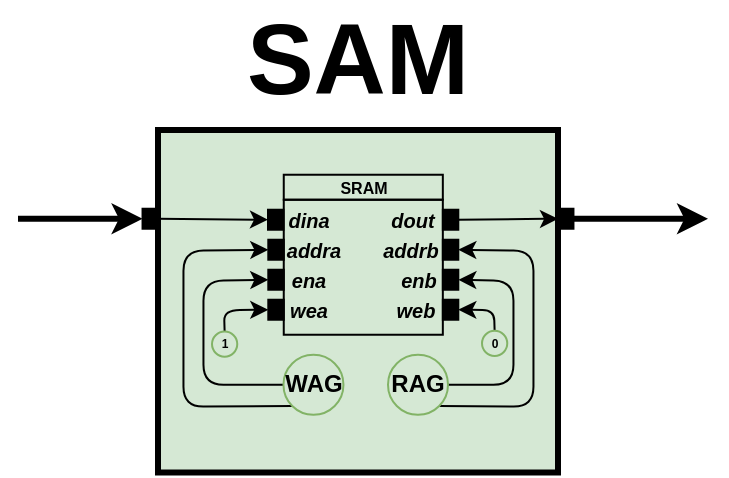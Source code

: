 <mxfile>
    <diagram id="NdqDskgi8mpouaxwsnLu" name="Page-1">
        <mxGraphModel dx="-2947" dy="1473" grid="1" gridSize="5" guides="1" tooltips="1" connect="1" arrows="1" fold="1" page="1" pageScale="1" pageWidth="850" pageHeight="1100" math="0" shadow="0">
            <root>
                <mxCell id="0"/>
                <mxCell id="1" parent="0"/>
                <mxCell id="2" value="SAM" style="whiteSpace=wrap;html=1;fillColor=#d5e8d4;strokeColor=#000000;strokeWidth=3;fontSize=50;fontStyle=1;verticalAlign=top;spacing=-70;" parent="1" vertex="1">
                    <mxGeometry x="3725" y="-695" width="200" height="171.25" as="geometry"/>
                </mxCell>
                <mxCell id="63" style="edgeStyle=none;html=1;exitX=1;exitY=1;exitDx=0;exitDy=0;entryX=1;entryY=0.5;entryDx=0;entryDy=0;fontSize=5;" parent="1" source="4" target="12" edge="1">
                    <mxGeometry relative="1" as="geometry">
                        <Array as="points">
                            <mxPoint x="3912.73" y="-556.63"/>
                            <mxPoint x="3912.73" y="-634.63"/>
                        </Array>
                    </mxGeometry>
                </mxCell>
                <mxCell id="64" style="edgeStyle=none;html=1;entryX=1;entryY=0.5;entryDx=0;entryDy=0;fontSize=5;" parent="1" source="4" target="13" edge="1">
                    <mxGeometry relative="1" as="geometry">
                        <Array as="points">
                            <mxPoint x="3902.73" y="-567.63"/>
                            <mxPoint x="3902.73" y="-619.63"/>
                        </Array>
                    </mxGeometry>
                </mxCell>
                <mxCell id="65" style="edgeStyle=none;html=1;entryX=1;entryY=0.5;entryDx=0;entryDy=0;fontSize=5;exitX=0.5;exitY=0;exitDx=0;exitDy=0;" parent="1" source="81" target="14" edge="1">
                    <mxGeometry relative="1" as="geometry">
                        <Array as="points">
                            <mxPoint x="3893" y="-605"/>
                        </Array>
                        <mxPoint x="3893" y="-590" as="sourcePoint"/>
                    </mxGeometry>
                </mxCell>
                <mxCell id="4" value="RAG" style="ellipse;whiteSpace=wrap;html=1;aspect=fixed;sketch=0;fillColor=#d5e8d4;strokeColor=#82b366;fontStyle=1" parent="1" vertex="1">
                    <mxGeometry x="3840" y="-582.63" width="30" height="30" as="geometry"/>
                </mxCell>
                <mxCell id="55" style="edgeStyle=none;html=1;entryX=0;entryY=0.5;entryDx=0;entryDy=0;fontSize=5;exitX=0;exitY=1;exitDx=0;exitDy=0;" parent="1" source="15" target="46" edge="1">
                    <mxGeometry relative="1" as="geometry">
                        <Array as="points">
                            <mxPoint x="3737.73" y="-556.63"/>
                            <mxPoint x="3737.73" y="-634.63"/>
                        </Array>
                    </mxGeometry>
                </mxCell>
                <mxCell id="56" style="edgeStyle=none;html=1;exitX=0;exitY=0.5;exitDx=0;exitDy=0;entryX=0;entryY=0.5;entryDx=0;entryDy=0;fontSize=5;" parent="1" source="15" target="47" edge="1">
                    <mxGeometry relative="1" as="geometry">
                        <Array as="points">
                            <mxPoint x="3747.73" y="-567.63"/>
                            <mxPoint x="3747.73" y="-619.63"/>
                        </Array>
                    </mxGeometry>
                </mxCell>
                <mxCell id="57" style="edgeStyle=none;html=1;entryX=0;entryY=0.5;entryDx=0;entryDy=0;fontSize=5;exitX=0.5;exitY=0;exitDx=0;exitDy=0;" parent="1" source="80" target="48" edge="1">
                    <mxGeometry relative="1" as="geometry">
                        <Array as="points">
                            <mxPoint x="3758" y="-605"/>
                        </Array>
                        <mxPoint x="3758" y="-590" as="sourcePoint"/>
                    </mxGeometry>
                </mxCell>
                <mxCell id="15" value="WAG" style="ellipse;whiteSpace=wrap;html=1;aspect=fixed;sketch=0;fillColor=#d5e8d4;strokeColor=#82b366;fontStyle=1" parent="1" vertex="1">
                    <mxGeometry x="3787.73" y="-582.63" width="30" height="30" as="geometry"/>
                </mxCell>
                <mxCell id="59" value="" style="rounded=0;whiteSpace=wrap;html=1;fillColor=#000000;" parent="1" vertex="1">
                    <mxGeometry x="3779.998" y="-655.13" width="7.732" height="10" as="geometry"/>
                </mxCell>
                <mxCell id="79" style="edgeStyle=none;html=1;fontSize=5;startArrow=none;startFill=0;endArrow=classic;endFill=1;strokeWidth=3;" parent="1" source="60" edge="1">
                    <mxGeometry relative="1" as="geometry">
                        <mxPoint x="4000" y="-650.63" as="targetPoint"/>
                    </mxGeometry>
                </mxCell>
                <mxCell id="60" value="" style="rounded=0;whiteSpace=wrap;html=1;fillColor=#000000;" parent="1" vertex="1">
                    <mxGeometry x="3924.998" y="-655.63" width="7.732" height="10" as="geometry"/>
                </mxCell>
                <mxCell id="6" value="SRAM" style="rounded=0;whiteSpace=wrap;html=1;fontSize=8;labelBackgroundColor=none;fillColor=none;fontStyle=1;strokeWidth=1;" parent="1" vertex="1">
                    <mxGeometry x="3787.882" y="-672.63" width="79.535" height="12.5" as="geometry"/>
                </mxCell>
                <mxCell id="7" value="" style="rounded=0;whiteSpace=wrap;html=1;fontSize=8;labelBackgroundColor=none;fillColor=none;fontStyle=1;strokeWidth=1;" parent="1" vertex="1">
                    <mxGeometry x="3787.882" y="-660.13" width="79.535" height="67.5" as="geometry"/>
                </mxCell>
                <mxCell id="12" value="" style="rounded=0;whiteSpace=wrap;html=1;fillColor=#000000;" parent="1" vertex="1">
                    <mxGeometry x="3867.418" y="-640.13" width="7.732" height="10" as="geometry"/>
                </mxCell>
                <mxCell id="13" value="" style="rounded=0;whiteSpace=wrap;html=1;fillColor=#000000;" parent="1" vertex="1">
                    <mxGeometry x="3867.418" y="-625.13" width="7.732" height="10" as="geometry"/>
                </mxCell>
                <mxCell id="14" value="" style="rounded=0;whiteSpace=wrap;html=1;fillColor=#000000;" parent="1" vertex="1">
                    <mxGeometry x="3867.418" y="-610.13" width="7.732" height="10" as="geometry"/>
                </mxCell>
                <mxCell id="68" style="edgeStyle=none;html=1;exitX=1;exitY=0.5;exitDx=0;exitDy=0;entryX=0;entryY=0.5;entryDx=0;entryDy=0;fontSize=5;" parent="1" source="17" target="60" edge="1">
                    <mxGeometry relative="1" as="geometry"/>
                </mxCell>
                <mxCell id="17" value="" style="rounded=0;whiteSpace=wrap;html=1;fillColor=#000000;" parent="1" vertex="1">
                    <mxGeometry x="3867.418" y="-655.13" width="7.732" height="10" as="geometry"/>
                </mxCell>
                <mxCell id="42" value="addrb" style="text;html=1;strokeColor=none;fillColor=none;align=center;verticalAlign=middle;whiteSpace=wrap;rounded=0;fontSize=10;rotation=0;fontStyle=3" parent="1" vertex="1">
                    <mxGeometry x="3843.94" y="-642.63" width="15" height="15" as="geometry"/>
                </mxCell>
                <mxCell id="44" value="enb" style="text;html=1;strokeColor=none;fillColor=none;align=center;verticalAlign=middle;whiteSpace=wrap;rounded=0;fontSize=10;rotation=0;fontStyle=3" parent="1" vertex="1">
                    <mxGeometry x="3848.71" y="-627.63" width="12.58" height="15" as="geometry"/>
                </mxCell>
                <mxCell id="45" value="web" style="text;html=1;strokeColor=none;fillColor=none;align=center;verticalAlign=middle;whiteSpace=wrap;rounded=0;fontSize=10;rotation=0;fontStyle=3" parent="1" vertex="1">
                    <mxGeometry x="3848.71" y="-612.63" width="10" height="15" as="geometry"/>
                </mxCell>
                <mxCell id="46" value="" style="rounded=0;whiteSpace=wrap;html=1;fillColor=#000000;" parent="1" vertex="1">
                    <mxGeometry x="3780.148" y="-640.13" width="7.732" height="10" as="geometry"/>
                </mxCell>
                <mxCell id="47" value="" style="rounded=0;whiteSpace=wrap;html=1;fillColor=#000000;" parent="1" vertex="1">
                    <mxGeometry x="3780.148" y="-625.13" width="7.732" height="10" as="geometry"/>
                </mxCell>
                <mxCell id="48" value="" style="rounded=0;whiteSpace=wrap;html=1;fillColor=#000000;" parent="1" vertex="1">
                    <mxGeometry x="3780.148" y="-610.13" width="7.732" height="10" as="geometry"/>
                </mxCell>
                <mxCell id="67" style="edgeStyle=none;html=1;entryX=0;entryY=0.5;entryDx=0;entryDy=0;fontSize=5;" parent="1" source="49" target="59" edge="1">
                    <mxGeometry relative="1" as="geometry"/>
                </mxCell>
                <mxCell id="78" style="edgeStyle=none;html=1;fontSize=5;startArrow=classic;startFill=1;endArrow=none;endFill=0;strokeWidth=3;" parent="1" source="49" edge="1">
                    <mxGeometry relative="1" as="geometry">
                        <mxPoint x="3655" y="-650.63" as="targetPoint"/>
                    </mxGeometry>
                </mxCell>
                <mxCell id="49" value="" style="rounded=0;whiteSpace=wrap;html=1;fillColor=#000000;" parent="1" vertex="1">
                    <mxGeometry x="3717.268" y="-655.63" width="7.732" height="10" as="geometry"/>
                </mxCell>
                <mxCell id="50" value="dout" style="text;html=1;strokeColor=none;fillColor=none;align=center;verticalAlign=middle;whiteSpace=wrap;rounded=0;fontSize=10;rotation=0;fontStyle=3" parent="1" vertex="1">
                    <mxGeometry x="3846.36" y="-657.63" width="12.58" height="15" as="geometry"/>
                </mxCell>
                <mxCell id="51" value="addra" style="text;html=1;strokeColor=none;fillColor=none;align=center;verticalAlign=middle;whiteSpace=wrap;rounded=0;fontSize=10;rotation=0;fontStyle=3" parent="1" vertex="1">
                    <mxGeometry x="3794.02" y="-642.63" width="17.58" height="15" as="geometry"/>
                </mxCell>
                <mxCell id="52" value="ena" style="text;html=1;strokeColor=none;fillColor=none;align=center;verticalAlign=middle;whiteSpace=wrap;rounded=0;fontSize=10;rotation=0;fontStyle=3" parent="1" vertex="1">
                    <mxGeometry x="3792.73" y="-627.63" width="15" height="15" as="geometry"/>
                </mxCell>
                <mxCell id="53" value="wea" style="text;html=1;strokeColor=none;fillColor=none;align=center;verticalAlign=middle;whiteSpace=wrap;rounded=0;fontSize=10;rotation=0;fontStyle=3" parent="1" vertex="1">
                    <mxGeometry x="3792.73" y="-612.63" width="15" height="15" as="geometry"/>
                </mxCell>
                <mxCell id="54" value="dina" style="text;html=1;strokeColor=none;fillColor=none;align=center;verticalAlign=middle;whiteSpace=wrap;rounded=0;fontSize=10;rotation=0;fontStyle=3" parent="1" vertex="1">
                    <mxGeometry x="3792.73" y="-657.63" width="15" height="15" as="geometry"/>
                </mxCell>
                <mxCell id="80" value="1" style="ellipse;whiteSpace=wrap;html=1;aspect=fixed;sketch=0;fillColor=#d5e8d4;strokeColor=#82b366;fontStyle=1;fontSize=6;" parent="1" vertex="1">
                    <mxGeometry x="3752" y="-594.26" width="12.63" height="12.63" as="geometry"/>
                </mxCell>
                <mxCell id="81" value="0" style="ellipse;whiteSpace=wrap;html=1;aspect=fixed;sketch=0;fillColor=#d5e8d4;strokeColor=#82b366;fontStyle=1;fontSize=6;" parent="1" vertex="1">
                    <mxGeometry x="3887" y="-594.63" width="12.63" height="12.63" as="geometry"/>
                </mxCell>
            </root>
        </mxGraphModel>
    </diagram>
</mxfile>